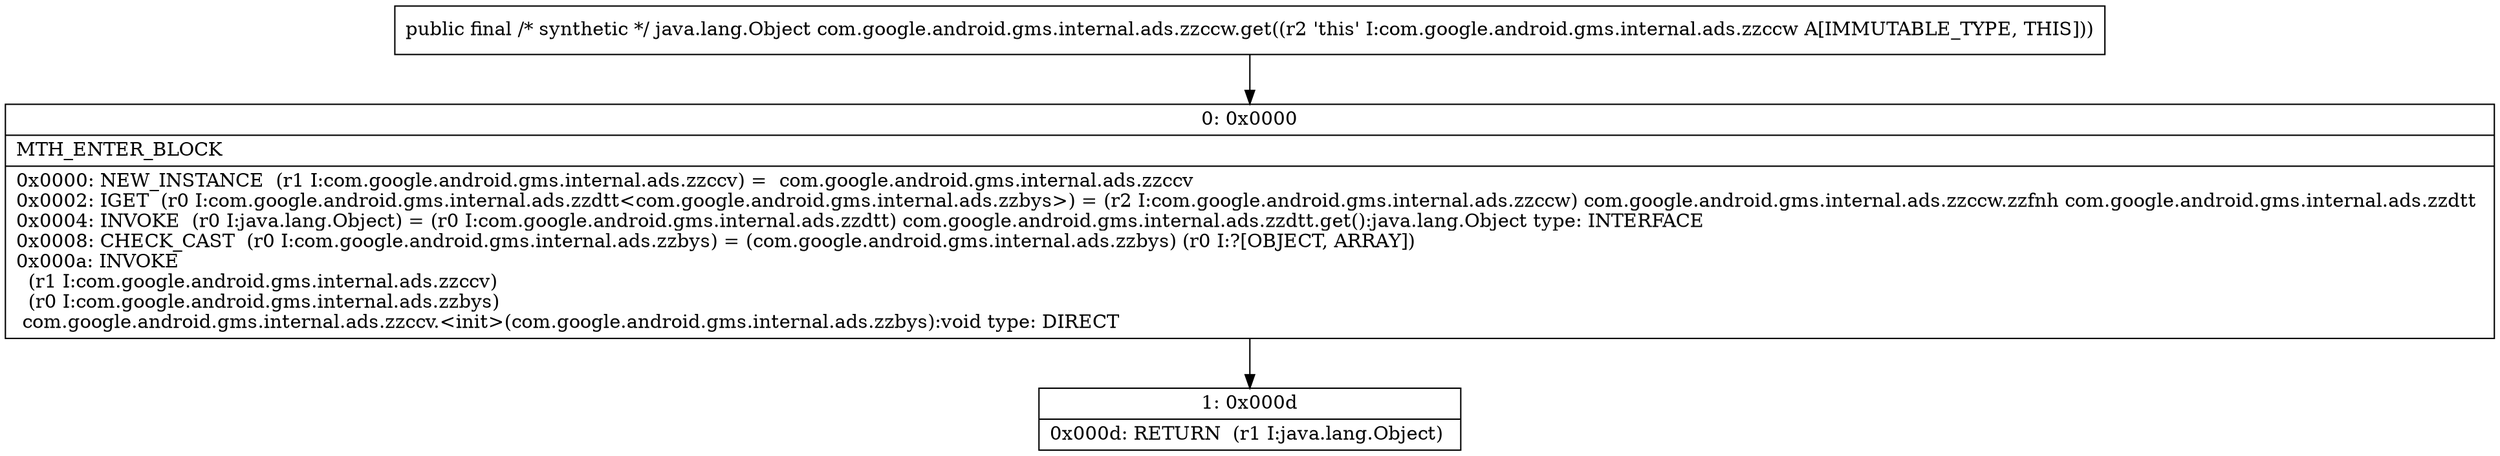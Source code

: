 digraph "CFG forcom.google.android.gms.internal.ads.zzccw.get()Ljava\/lang\/Object;" {
Node_0 [shape=record,label="{0\:\ 0x0000|MTH_ENTER_BLOCK\l|0x0000: NEW_INSTANCE  (r1 I:com.google.android.gms.internal.ads.zzccv) =  com.google.android.gms.internal.ads.zzccv \l0x0002: IGET  (r0 I:com.google.android.gms.internal.ads.zzdtt\<com.google.android.gms.internal.ads.zzbys\>) = (r2 I:com.google.android.gms.internal.ads.zzccw) com.google.android.gms.internal.ads.zzccw.zzfnh com.google.android.gms.internal.ads.zzdtt \l0x0004: INVOKE  (r0 I:java.lang.Object) = (r0 I:com.google.android.gms.internal.ads.zzdtt) com.google.android.gms.internal.ads.zzdtt.get():java.lang.Object type: INTERFACE \l0x0008: CHECK_CAST  (r0 I:com.google.android.gms.internal.ads.zzbys) = (com.google.android.gms.internal.ads.zzbys) (r0 I:?[OBJECT, ARRAY]) \l0x000a: INVOKE  \l  (r1 I:com.google.android.gms.internal.ads.zzccv)\l  (r0 I:com.google.android.gms.internal.ads.zzbys)\l com.google.android.gms.internal.ads.zzccv.\<init\>(com.google.android.gms.internal.ads.zzbys):void type: DIRECT \l}"];
Node_1 [shape=record,label="{1\:\ 0x000d|0x000d: RETURN  (r1 I:java.lang.Object) \l}"];
MethodNode[shape=record,label="{public final \/* synthetic *\/ java.lang.Object com.google.android.gms.internal.ads.zzccw.get((r2 'this' I:com.google.android.gms.internal.ads.zzccw A[IMMUTABLE_TYPE, THIS])) }"];
MethodNode -> Node_0;
Node_0 -> Node_1;
}

